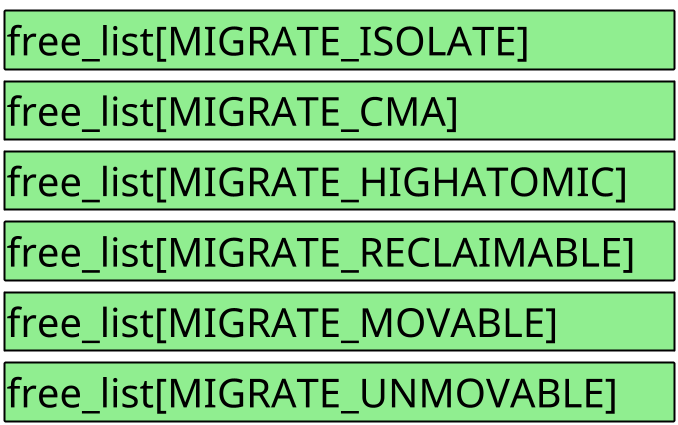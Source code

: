 @startuml

scale 1/5
skinparam ComponentStyle rectangle
skinparam Component {
    FontSize 200
    BackgroundColor LightGreen
    BorderThickness 10
    BorderColor black
}

skinparam Rectangle {
    BackgroundColor transparent
    BorderColor transparent
}

rectangle {
    component "free_list[MIGRATE_ISOLATE]\t\t" as fl1
    component "free_list[MIGRATE_CMA]\t\t\t" as fl2
    component "free_list[MIGRATE_HIGHATOMIC]\t" as fl3
    component "free_list[MIGRATE_RECLAIMABLE]\t" as fl4
    component "free_list[MIGRATE_MOVABLE]\t\t" as fl5
    component "free_list[MIGRATE_UNMOVABLE]\t" as fl6

    fl1-down[hidden]-fl2
    fl2-down[hidden]-fl3
    fl3-down[hidden]-fl4
    fl4-down[hidden]-fl5
    fl5-down[hidden]-fl6
}

@enduml